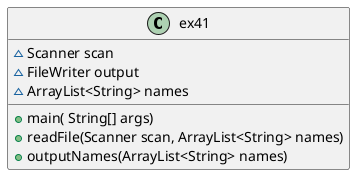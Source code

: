 @startuml
'https://plantuml.com/class-diagram

class ex41 {
    +main( String[] args)
    +readFile(Scanner scan, ArrayList<String> names)
    +outputNames(ArrayList<String> names)
    ~Scanner scan
    ~FileWriter output
    ~ArrayList<String> names
}

@enduml